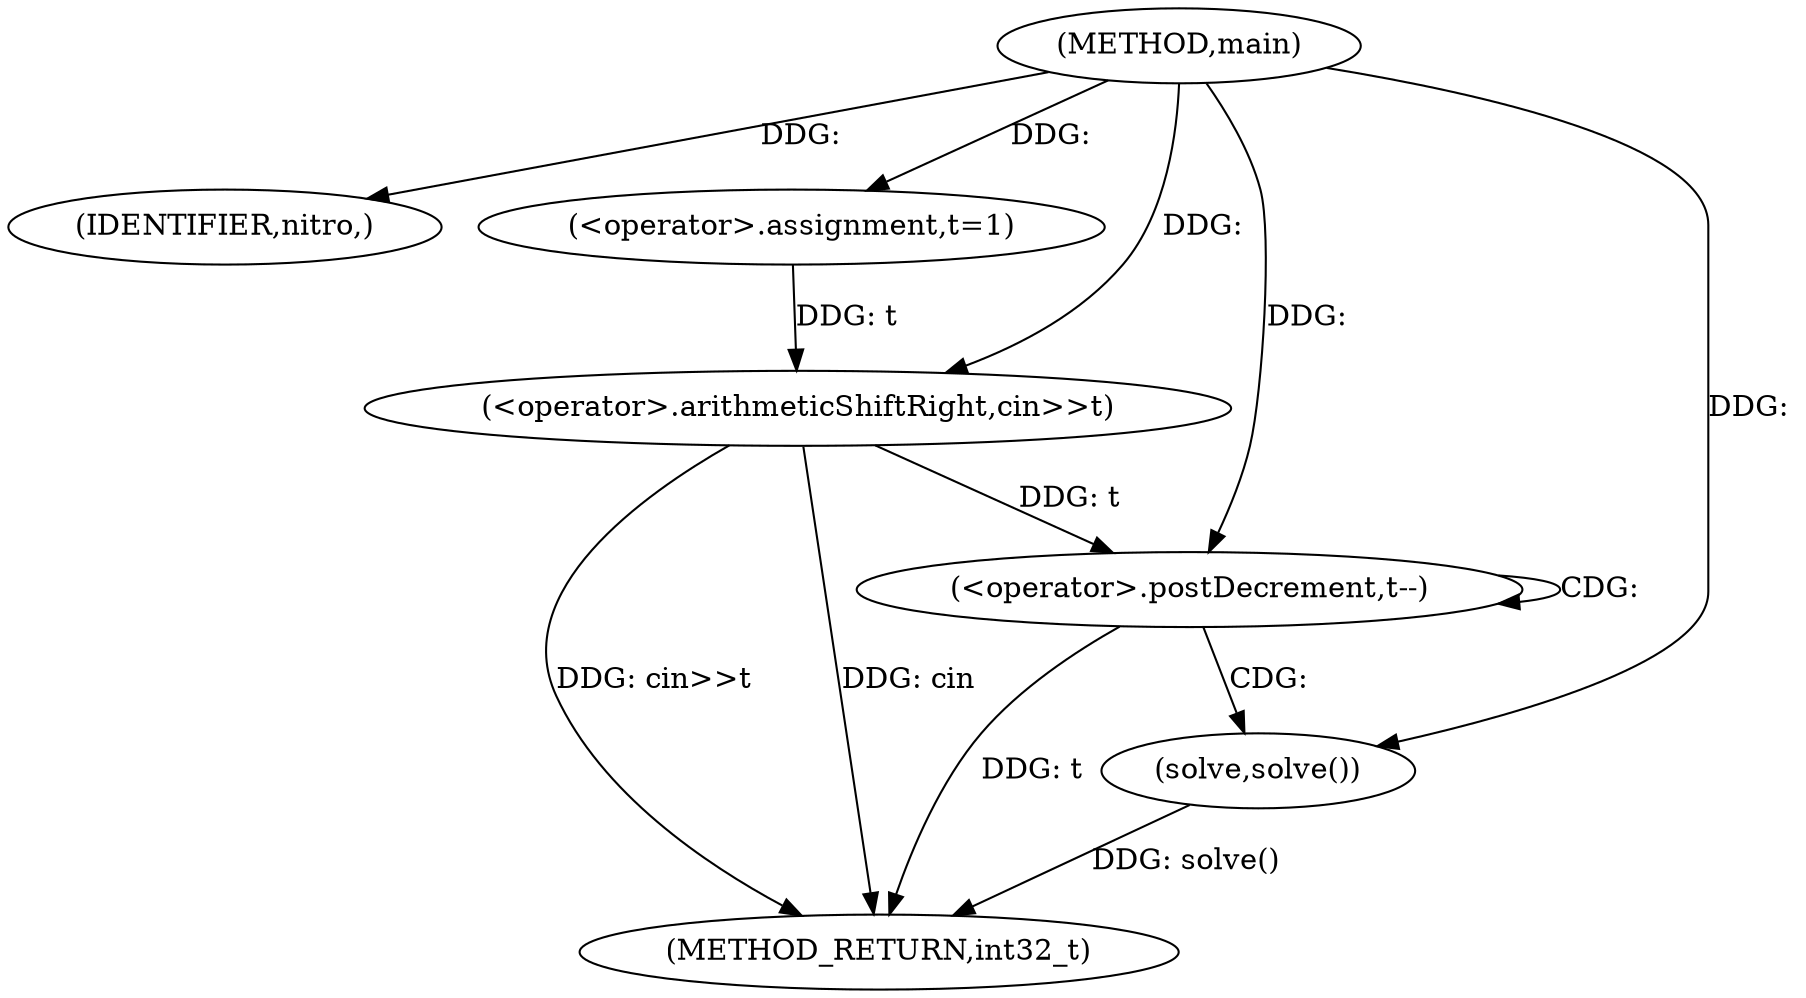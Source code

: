 digraph "main" {  
"1000212" [label = "(METHOD,main)" ]
"1000226" [label = "(METHOD_RETURN,int32_t)" ]
"1000214" [label = "(IDENTIFIER,nitro,)" ]
"1000216" [label = "(<operator>.assignment,t=1)" ]
"1000219" [label = "(<operator>.arithmeticShiftRight,cin>>t)" ]
"1000223" [label = "(<operator>.postDecrement,t--)" ]
"1000225" [label = "(solve,solve())" ]
  "1000219" -> "1000226"  [ label = "DDG: cin>>t"] 
  "1000223" -> "1000226"  [ label = "DDG: t"] 
  "1000225" -> "1000226"  [ label = "DDG: solve()"] 
  "1000219" -> "1000226"  [ label = "DDG: cin"] 
  "1000212" -> "1000214"  [ label = "DDG: "] 
  "1000212" -> "1000216"  [ label = "DDG: "] 
  "1000212" -> "1000219"  [ label = "DDG: "] 
  "1000216" -> "1000219"  [ label = "DDG: t"] 
  "1000212" -> "1000225"  [ label = "DDG: "] 
  "1000219" -> "1000223"  [ label = "DDG: t"] 
  "1000212" -> "1000223"  [ label = "DDG: "] 
  "1000223" -> "1000223"  [ label = "CDG: "] 
  "1000223" -> "1000225"  [ label = "CDG: "] 
}
